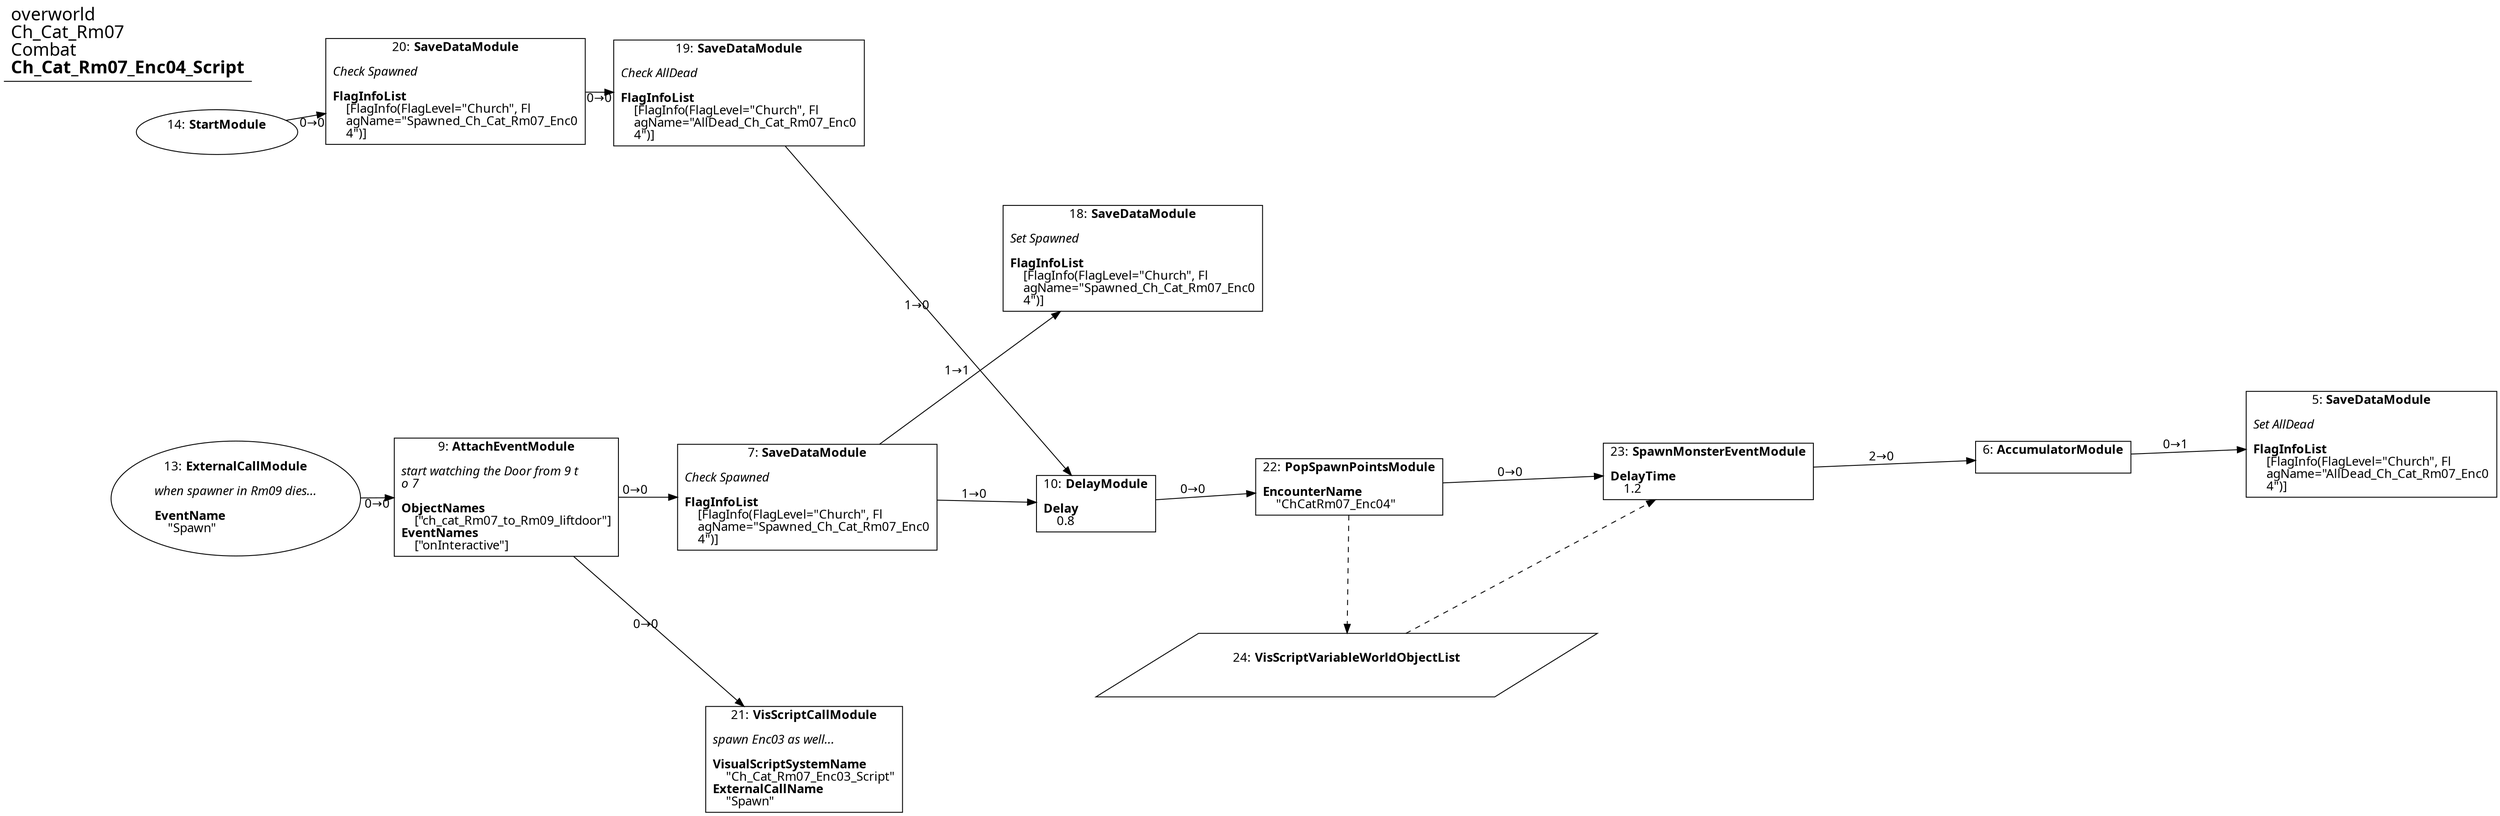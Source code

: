 digraph {
    layout = fdp;
    overlap = prism;
    sep = "+16";
    splines = spline;

    node [ shape = box ];

    graph [ fontname = "Segoe UI" ];
    node [ fontname = "Segoe UI" ];
    edge [ fontname = "Segoe UI" ];

    5 [ label = <5: <b>SaveDataModule</b><br/><br/><i>Set AllDead<br align="left"/></i><br align="left"/><b>FlagInfoList</b><br align="left"/>    [FlagInfo(FlagLevel=&quot;Church&quot;, Fl<br align="left"/>    agName=&quot;AllDead_Ch_Cat_Rm07_Enc0<br align="left"/>    4&quot;)]<br align="left"/>> ];
    5 [ pos = "1.207,-0.17600001!" ];

    6 [ label = <6: <b>AccumulatorModule</b><br/><br/>> ];
    6 [ pos = "0.961,-0.186!" ];
    6 -> 5 [ label = "0→1" ];

    7 [ label = <7: <b>SaveDataModule</b><br/><br/><i>Check Spawned<br align="left"/></i><br align="left"/><b>FlagInfoList</b><br align="left"/>    [FlagInfo(FlagLevel=&quot;Church&quot;, Fl<br align="left"/>    agName=&quot;Spawned_Ch_Cat_Rm07_Enc0<br align="left"/>    4&quot;)]<br align="left"/>> ];
    7 [ pos = "-0.0050000004,-0.21700001!" ];
    7 -> 10 [ label = "1→0" ];
    7 -> 18 [ label = "1→1" ];

    9 [ label = <9: <b>AttachEventModule</b><br/><br/><i>start watching the Door from 9 t<br align="left"/>o 7<br align="left"/></i><br align="left"/><b>ObjectNames</b><br align="left"/>    [&quot;ch_cat_Rm07_to_Rm09_liftdoor&quot;]<br align="left"/><b>EventNames</b><br align="left"/>    [&quot;onInteractive&quot;]<br align="left"/>> ];
    9 [ pos = "-0.23900001,-0.21700001!" ];
    9 -> 7 [ label = "0→0" ];
    9 -> 21 [ label = "0→0" ];

    10 [ label = <10: <b>DelayModule</b><br/><br/><b>Delay</b><br align="left"/>    0.8<br align="left"/>> ];
    10 [ pos = "0.22000001,-0.22200002!" ];
    10 -> 22 [ label = "0→0" ];

    13 [ label = <13: <b>ExternalCallModule</b><br/><br/><i>when spawner in Rm09 dies...<br align="left"/></i><br align="left"/><b>EventName</b><br align="left"/>    &quot;Spawn&quot;<br align="left"/>> ];
    13 [ shape = oval ]
    13 [ pos = "-0.44700003,-0.21800001!" ];
    13 -> 9 [ label = "0→0" ];

    14 [ label = <14: <b>StartModule</b><br/><br/>> ];
    14 [ shape = oval ]
    14 [ pos = "-0.49400002,0.1!" ];
    14 -> 20 [ label = "0→0" ];

    18 [ label = <18: <b>SaveDataModule</b><br/><br/><i>Set Spawned<br align="left"/></i><br align="left"/><b>FlagInfoList</b><br align="left"/>    [FlagInfo(FlagLevel=&quot;Church&quot;, Fl<br align="left"/>    agName=&quot;Spawned_Ch_Cat_Rm07_Enc0<br align="left"/>    4&quot;)]<br align="left"/>> ];
    18 [ pos = "0.24700001,-0.032!" ];

    19 [ label = <19: <b>SaveDataModule</b><br/><br/><i>Check AllDead<br align="left"/></i><br align="left"/><b>FlagInfoList</b><br align="left"/>    [FlagInfo(FlagLevel=&quot;Church&quot;, Fl<br align="left"/>    agName=&quot;AllDead_Ch_Cat_Rm07_Enc0<br align="left"/>    4&quot;)]<br align="left"/>> ];
    19 [ pos = "-0.080000006,0.096!" ];
    19 -> 10 [ label = "1→0" ];

    20 [ label = <20: <b>SaveDataModule</b><br/><br/><i>Check Spawned<br align="left"/></i><br align="left"/><b>FlagInfoList</b><br align="left"/>    [FlagInfo(FlagLevel=&quot;Church&quot;, Fl<br align="left"/>    agName=&quot;Spawned_Ch_Cat_Rm07_Enc0<br align="left"/>    4&quot;)]<br align="left"/>> ];
    20 [ pos = "-0.29200003,0.097!" ];
    20 -> 19 [ label = "0→0" ];

    21 [ label = <21: <b>VisScriptCallModule</b><br/><br/><i>spawn Enc03 as well...<br align="left"/></i><br align="left"/><b>VisualScriptSystemName</b><br align="left"/>    &quot;Ch_Cat_Rm07_Enc03_Script&quot;<br align="left"/><b>ExternalCallName</b><br align="left"/>    &quot;Spawn&quot;<br align="left"/>> ];
    21 [ pos = "-0.006,-0.42000002!" ];

    22 [ label = <22: <b>PopSpawnPointsModule</b><br/><br/><b>EncounterName</b><br align="left"/>    &quot;ChCatRm07_Enc04&quot;<br align="left"/>> ];
    22 [ pos = "0.416,-0.209!" ];
    22 -> 23 [ label = "0→0" ];
    22 -> 24 [ style = dashed ];

    23 [ label = <23: <b>SpawnMonsterEventModule</b><br/><br/><b>DelayTime</b><br align="left"/>    1.2<br align="left"/>> ];
    23 [ pos = "0.694,-0.19700001!" ];
    23 -> 6 [ label = "2→0" ];
    24 -> 23 [ style = dashed ];

    24 [ label = <24: <b>VisScriptVariableWorldObjectList</b><br/><br/>> ];
    24 [ shape = parallelogram ]
    24 [ pos = "0.41400003,-0.347!" ];

    title [ pos = "-0.49500003,0.101!" ];
    title [ shape = underline ];
    title [ label = <<font point-size="20">overworld<br align="left"/>Ch_Cat_Rm07<br align="left"/>Combat<br align="left"/><b>Ch_Cat_Rm07_Enc04_Script</b><br align="left"/></font>> ];
}
